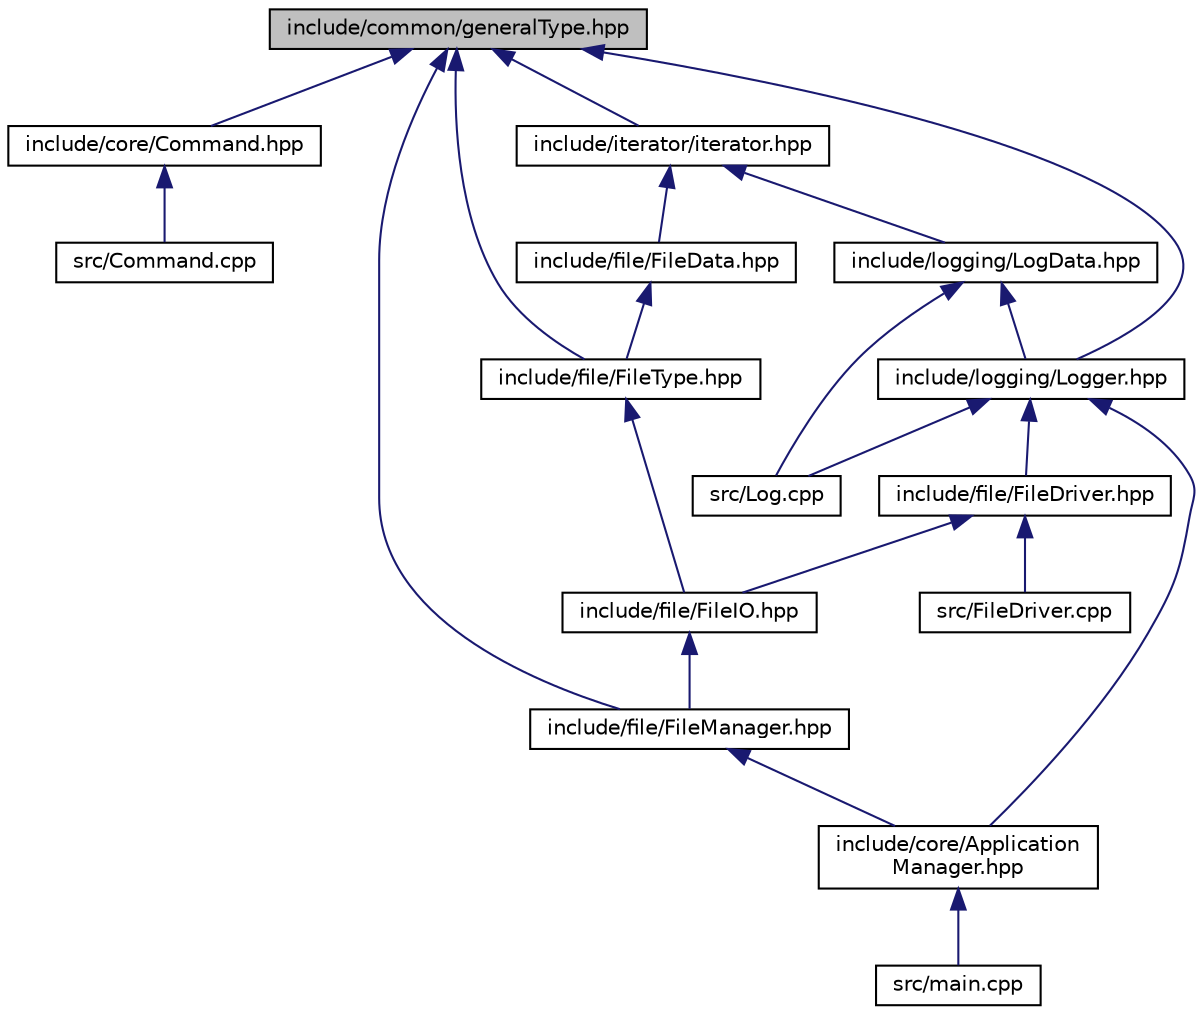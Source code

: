 digraph "include/common/generalType.hpp"
{
 // LATEX_PDF_SIZE
  edge [fontname="Helvetica",fontsize="10",labelfontname="Helvetica",labelfontsize="10"];
  node [fontname="Helvetica",fontsize="10",shape=record];
  Node1 [label="include/common/generalType.hpp",height=0.2,width=0.4,color="black", fillcolor="grey75", style="filled", fontcolor="black",tooltip=" "];
  Node1 -> Node2 [dir="back",color="midnightblue",fontsize="10",style="solid"];
  Node2 [label="include/core/Command.hpp",height=0.2,width=0.4,color="black", fillcolor="white", style="filled",URL="$Command_8hpp.html",tooltip=" "];
  Node2 -> Node3 [dir="back",color="midnightblue",fontsize="10",style="solid"];
  Node3 [label="src/Command.cpp",height=0.2,width=0.4,color="black", fillcolor="white", style="filled",URL="$Command_8cpp.html",tooltip=" "];
  Node1 -> Node4 [dir="back",color="midnightblue",fontsize="10",style="solid"];
  Node4 [label="include/file/FileManager.hpp",height=0.2,width=0.4,color="black", fillcolor="white", style="filled",URL="$FileManager_8hpp.html",tooltip=" "];
  Node4 -> Node5 [dir="back",color="midnightblue",fontsize="10",style="solid"];
  Node5 [label="include/core/Application\lManager.hpp",height=0.2,width=0.4,color="black", fillcolor="white", style="filled",URL="$ApplicationManager_8hpp.html",tooltip=" "];
  Node5 -> Node6 [dir="back",color="midnightblue",fontsize="10",style="solid"];
  Node6 [label="src/main.cpp",height=0.2,width=0.4,color="black", fillcolor="white", style="filled",URL="$main_8cpp.html",tooltip=" "];
  Node1 -> Node7 [dir="back",color="midnightblue",fontsize="10",style="solid"];
  Node7 [label="include/file/FileType.hpp",height=0.2,width=0.4,color="black", fillcolor="white", style="filled",URL="$FileType_8hpp.html",tooltip=" "];
  Node7 -> Node8 [dir="back",color="midnightblue",fontsize="10",style="solid"];
  Node8 [label="include/file/FileIO.hpp",height=0.2,width=0.4,color="black", fillcolor="white", style="filled",URL="$FileIO_8hpp.html",tooltip=" "];
  Node8 -> Node4 [dir="back",color="midnightblue",fontsize="10",style="solid"];
  Node1 -> Node9 [dir="back",color="midnightblue",fontsize="10",style="solid"];
  Node9 [label="include/iterator/iterator.hpp",height=0.2,width=0.4,color="black", fillcolor="white", style="filled",URL="$iterator_8hpp.html",tooltip=" "];
  Node9 -> Node10 [dir="back",color="midnightblue",fontsize="10",style="solid"];
  Node10 [label="include/file/FileData.hpp",height=0.2,width=0.4,color="black", fillcolor="white", style="filled",URL="$FileData_8hpp.html",tooltip=" "];
  Node10 -> Node7 [dir="back",color="midnightblue",fontsize="10",style="solid"];
  Node9 -> Node11 [dir="back",color="midnightblue",fontsize="10",style="solid"];
  Node11 [label="include/logging/LogData.hpp",height=0.2,width=0.4,color="black", fillcolor="white", style="filled",URL="$LogData_8hpp.html",tooltip=" "];
  Node11 -> Node12 [dir="back",color="midnightblue",fontsize="10",style="solid"];
  Node12 [label="src/Log.cpp",height=0.2,width=0.4,color="black", fillcolor="white", style="filled",URL="$Log_8cpp.html",tooltip=" "];
  Node11 -> Node13 [dir="back",color="midnightblue",fontsize="10",style="solid"];
  Node13 [label="include/logging/Logger.hpp",height=0.2,width=0.4,color="black", fillcolor="white", style="filled",URL="$Logger_8hpp.html",tooltip=" "];
  Node13 -> Node12 [dir="back",color="midnightblue",fontsize="10",style="solid"];
  Node13 -> Node5 [dir="back",color="midnightblue",fontsize="10",style="solid"];
  Node13 -> Node14 [dir="back",color="midnightblue",fontsize="10",style="solid"];
  Node14 [label="include/file/FileDriver.hpp",height=0.2,width=0.4,color="black", fillcolor="white", style="filled",URL="$FileDriver_8hpp.html",tooltip=" "];
  Node14 -> Node15 [dir="back",color="midnightblue",fontsize="10",style="solid"];
  Node15 [label="src/FileDriver.cpp",height=0.2,width=0.4,color="black", fillcolor="white", style="filled",URL="$FileDriver_8cpp.html",tooltip=" "];
  Node14 -> Node8 [dir="back",color="midnightblue",fontsize="10",style="solid"];
  Node1 -> Node13 [dir="back",color="midnightblue",fontsize="10",style="solid"];
}
